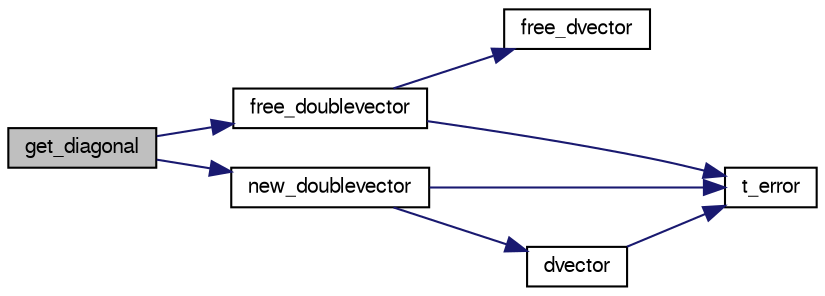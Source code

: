 digraph "get_diagonal"
{
  bgcolor="transparent";
  edge [fontname="FreeSans",fontsize="10",labelfontname="FreeSans",labelfontsize="10"];
  node [fontname="FreeSans",fontsize="10",shape=record];
  rankdir="LR";
  Node1 [label="get_diagonal",height=0.2,width=0.4,color="black", fillcolor="grey75", style="filled" fontcolor="black"];
  Node1 -> Node2 [color="midnightblue",fontsize="10",style="solid"];
  Node2 [label="free_doublevector",height=0.2,width=0.4,color="black",URL="$alloc_8c.html#a9f8d1eb0558ac1ddc1ab2cdbd25eba49"];
  Node2 -> Node3 [color="midnightblue",fontsize="10",style="solid"];
  Node3 [label="free_dvector",height=0.2,width=0.4,color="black",URL="$alloc_8c.html#a3f159bec2c468d142a1ce6f3158332b5"];
  Node2 -> Node4 [color="midnightblue",fontsize="10",style="solid"];
  Node4 [label="t_error",height=0.2,width=0.4,color="black",URL="$error_8c.html#af79ef7c6656ef0f3d2786e2b09c1755f"];
  Node1 -> Node5 [color="midnightblue",fontsize="10",style="solid"];
  Node5 [label="new_doublevector",height=0.2,width=0.4,color="black",URL="$alloc_8c.html#a724e4d54ff17ee3caa26463378109887"];
  Node5 -> Node6 [color="midnightblue",fontsize="10",style="solid"];
  Node6 [label="dvector",height=0.2,width=0.4,color="black",URL="$alloc_8c.html#ae21c4c252ad5d5710ebd03d6f07e40de"];
  Node6 -> Node4 [color="midnightblue",fontsize="10",style="solid"];
  Node5 -> Node4 [color="midnightblue",fontsize="10",style="solid"];
}
